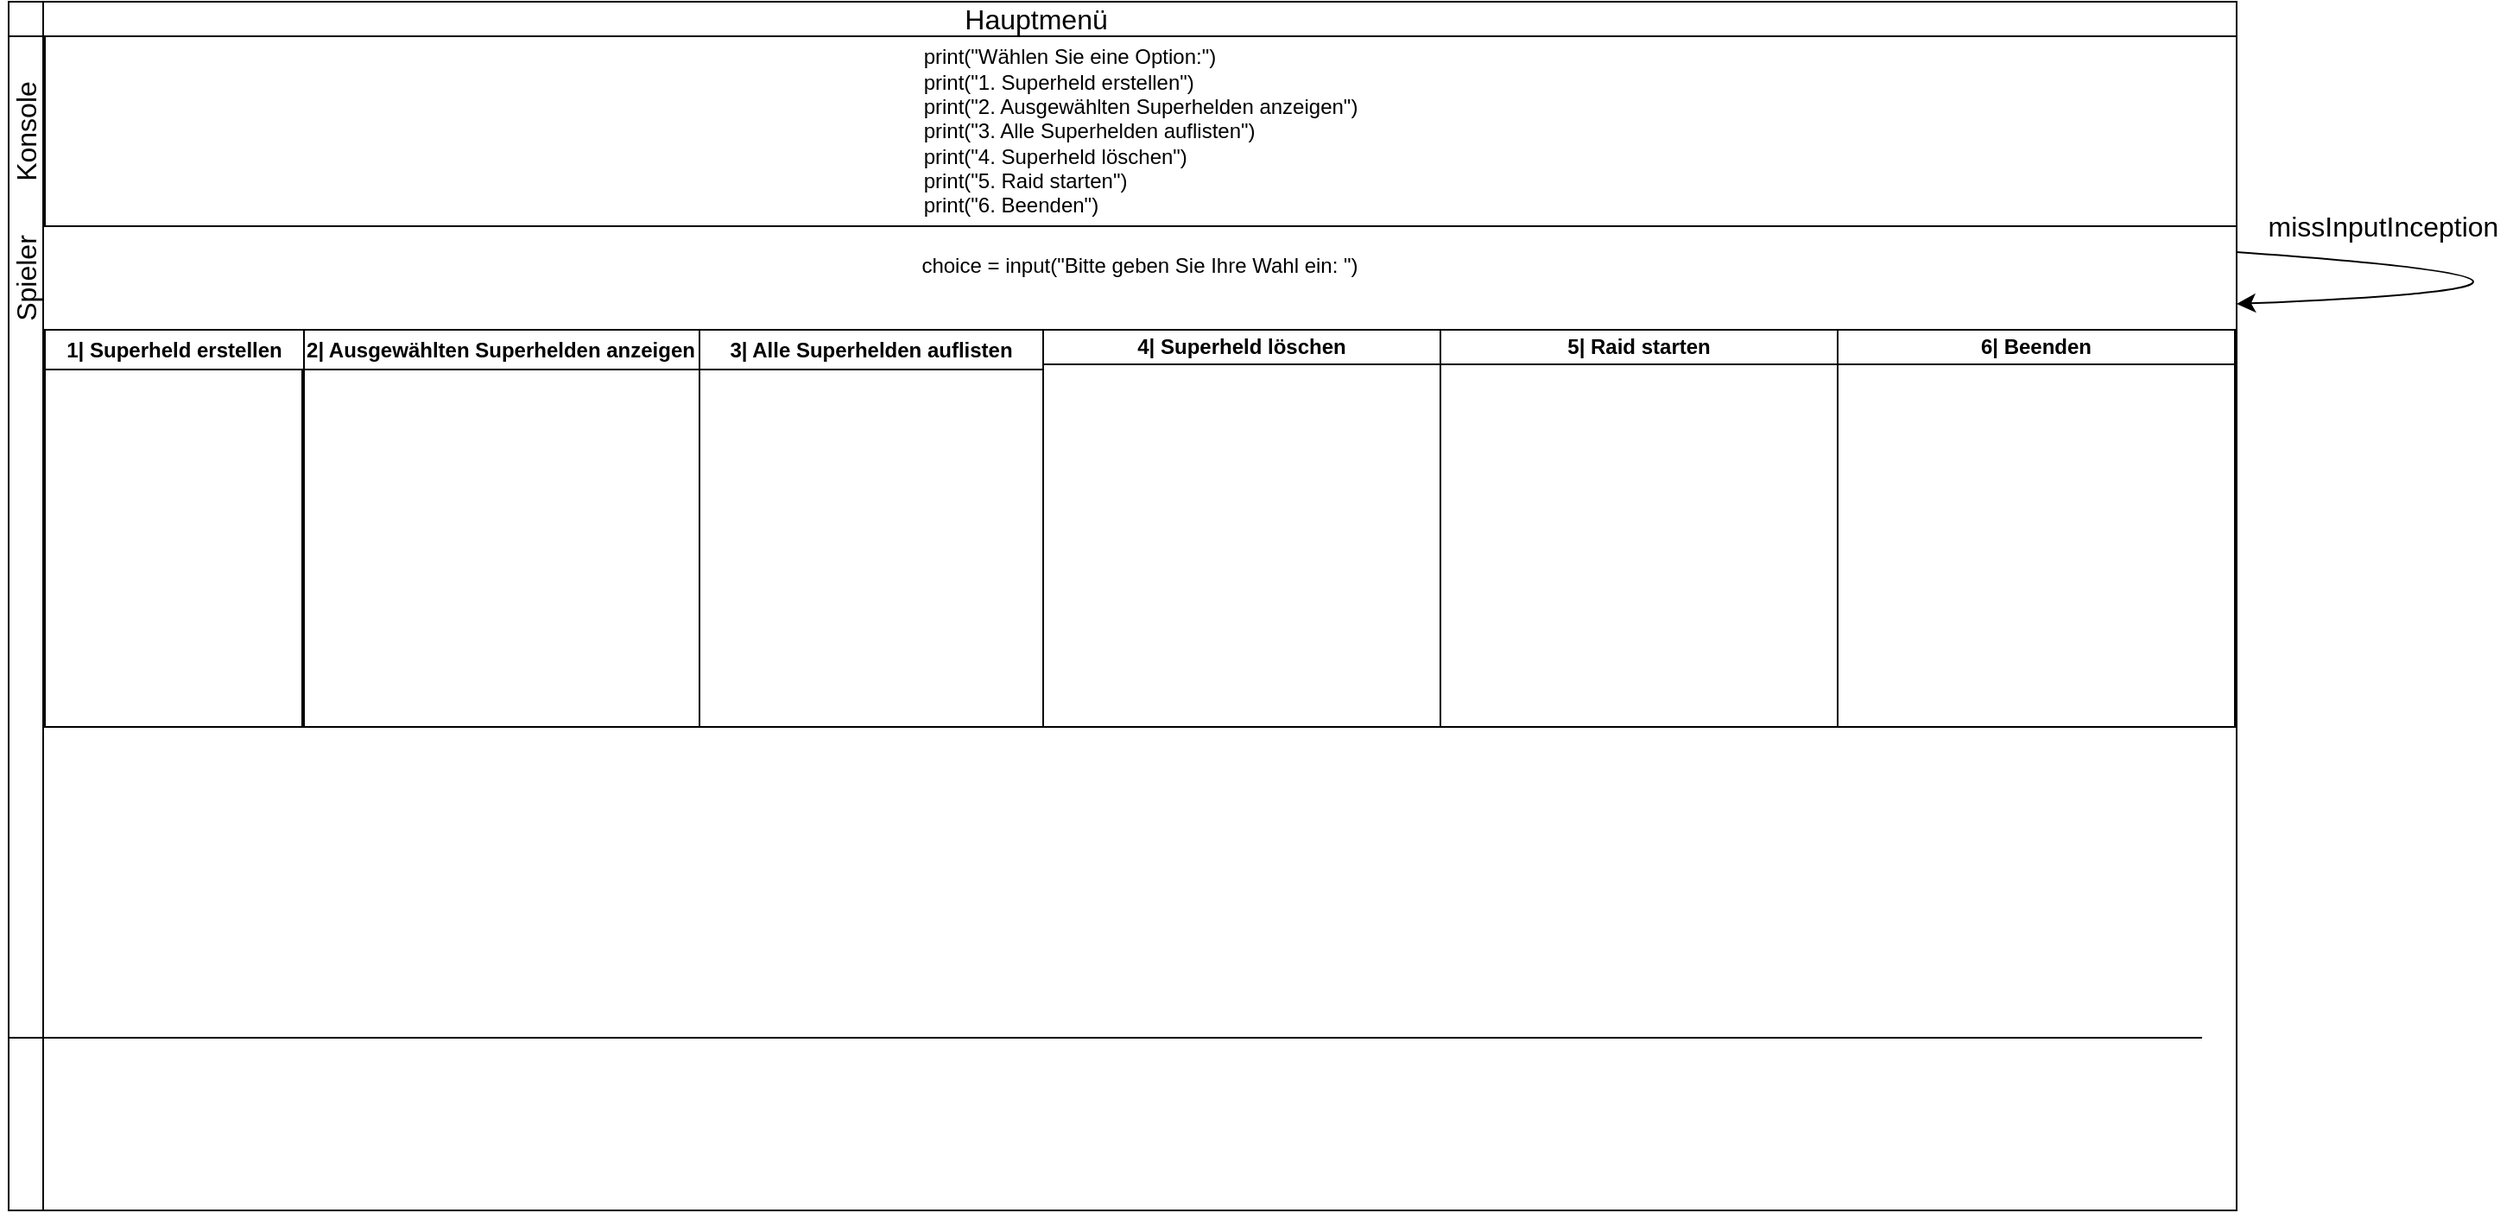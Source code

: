 <mxfile version="25.0.3">
  <diagram id="kgpKYQtTHZ0yAKxKKP6v" name="Page-1">
    <mxGraphModel dx="1823" dy="2314" grid="1" gridSize="10" guides="1" tooltips="1" connect="1" arrows="1" fold="1" page="1" pageScale="1" pageWidth="850" pageHeight="1100" math="0" shadow="0">
      <root>
        <mxCell id="0" />
        <mxCell id="1" parent="0" />
        <mxCell id="sec8ILiSW6V5YE2gVIii-18" value="" style="shape=internalStorage;whiteSpace=wrap;html=1;backgroundOutline=1;" vertex="1" parent="1">
          <mxGeometry x="160" y="10" width="1290" height="700" as="geometry" />
        </mxCell>
        <mxCell id="sec8ILiSW6V5YE2gVIii-19" value="Hauptmenü" style="text;strokeColor=none;fillColor=none;html=1;align=center;verticalAlign=middle;whiteSpace=wrap;rounded=0;fontSize=16;" vertex="1" parent="1">
          <mxGeometry x="670" y="15" width="170" height="10" as="geometry" />
        </mxCell>
        <mxCell id="sec8ILiSW6V5YE2gVIii-20" value="Konsole" style="text;strokeColor=none;fillColor=none;html=1;align=center;verticalAlign=middle;whiteSpace=wrap;rounded=0;fontSize=16;rotation=270;" vertex="1" parent="1">
          <mxGeometry x="140" y="70" width="60" height="30" as="geometry" />
        </mxCell>
        <mxCell id="sec8ILiSW6V5YE2gVIii-25" value="2| Ausgewählten Superhelden anzeigen" style="swimlane;whiteSpace=wrap;html=1;" vertex="1" parent="1">
          <mxGeometry x="330" y="200" width="230" height="230" as="geometry" />
        </mxCell>
        <mxCell id="sec8ILiSW6V5YE2gVIii-26" value="1| Superheld erstellen" style="swimlane;whiteSpace=wrap;html=1;startSize=23;" vertex="1" parent="1">
          <mxGeometry x="181" y="200" width="150" height="230" as="geometry" />
        </mxCell>
        <mxCell id="sec8ILiSW6V5YE2gVIii-27" value="3| Alle Superhelden auflisten" style="swimlane;whiteSpace=wrap;html=1;startSize=23;" vertex="1" parent="1">
          <mxGeometry x="560" y="200" width="199" height="230" as="geometry" />
        </mxCell>
        <mxCell id="sec8ILiSW6V5YE2gVIii-28" value="4| Superheld löschen" style="swimlane;whiteSpace=wrap;html=1;startSize=20;" vertex="1" parent="1">
          <mxGeometry x="759" y="200" width="230" height="230" as="geometry" />
        </mxCell>
        <mxCell id="sec8ILiSW6V5YE2gVIii-29" value="5| Raid starten" style="swimlane;whiteSpace=wrap;html=1;startSize=20;" vertex="1" parent="1">
          <mxGeometry x="989" y="200" width="230" height="230" as="geometry" />
        </mxCell>
        <mxCell id="sec8ILiSW6V5YE2gVIii-30" value="6| Beenden" style="swimlane;whiteSpace=wrap;html=1;startSize=20;" vertex="1" parent="1">
          <mxGeometry x="1219" y="200" width="230" height="230" as="geometry" />
        </mxCell>
        <mxCell id="sec8ILiSW6V5YE2gVIii-33" value="Spieler" style="text;strokeColor=none;fillColor=none;html=1;align=center;verticalAlign=middle;whiteSpace=wrap;rounded=0;fontSize=16;rotation=270;" vertex="1" parent="1">
          <mxGeometry x="140" y="155" width="60" height="30" as="geometry" />
        </mxCell>
        <mxCell id="sec8ILiSW6V5YE2gVIii-37" value="" style="endArrow=none;html=1;rounded=0;fontSize=12;startSize=8;endSize=8;curved=1;entryX=1;entryY=0.5;entryDx=0;entryDy=0;" edge="1" parent="1">
          <mxGeometry width="50" height="50" relative="1" as="geometry">
            <mxPoint x="160" y="610" as="sourcePoint" />
            <mxPoint x="1430" y="610" as="targetPoint" />
          </mxGeometry>
        </mxCell>
        <mxCell id="sec8ILiSW6V5YE2gVIii-41" value="" style="endArrow=none;html=1;rounded=0;fontSize=12;startSize=8;endSize=8;curved=1;" edge="1" parent="1" target="sec8ILiSW6V5YE2gVIii-18">
          <mxGeometry width="50" height="50" relative="1" as="geometry">
            <mxPoint x="160" y="120" as="sourcePoint" />
            <mxPoint x="210" y="70" as="targetPoint" />
          </mxGeometry>
        </mxCell>
        <mxCell id="sec8ILiSW6V5YE2gVIii-56" value="&lt;div style=&quot;text-align: justify;&quot;&gt;&lt;span style=&quot;background-color: initial;&quot; class=&quot;hljs-built_in&quot;&gt;print&lt;/span&gt;&lt;span style=&quot;background-color: initial;&quot;&gt;(&lt;/span&gt;&lt;span style=&quot;background-color: initial;&quot; class=&quot;hljs-string&quot;&gt;&quot;Wählen Sie eine Option:&quot;&lt;/span&gt;&lt;span style=&quot;background-color: initial;&quot;&gt;)&lt;/span&gt;&lt;/div&gt;        &lt;span class=&quot;hljs-built_in&quot;&gt;&lt;div style=&quot;text-align: justify;&quot;&gt;&lt;span style=&quot;background-color: initial;&quot; class=&quot;hljs-built_in&quot;&gt;print&lt;/span&gt;&lt;span style=&quot;background-color: initial;&quot;&gt;(&lt;/span&gt;&lt;span style=&quot;background-color: initial;&quot; class=&quot;hljs-string&quot;&gt;&quot;1. Superheld erstellen&quot;&lt;/span&gt;&lt;span style=&quot;background-color: initial;&quot;&gt;)&lt;/span&gt;&lt;/div&gt;&lt;/span&gt;&lt;div style=&quot;text-align: justify;&quot;&gt;&lt;span style=&quot;background-color: initial;&quot; class=&quot;hljs-built_in&quot;&gt;print&lt;/span&gt;&lt;span style=&quot;background-color: initial;&quot;&gt;(&lt;/span&gt;&lt;span style=&quot;background-color: initial;&quot; class=&quot;hljs-string&quot;&gt;&quot;2. Ausgewählten Superhelden anzeigen&quot;&lt;/span&gt;&lt;span style=&quot;background-color: initial;&quot;&gt;)&lt;/span&gt;&lt;/div&gt;                &lt;span class=&quot;hljs-built_in&quot;&gt;&lt;div style=&quot;text-align: justify;&quot;&gt;&lt;span style=&quot;background-color: initial;&quot; class=&quot;hljs-built_in&quot;&gt;print&lt;/span&gt;&lt;span style=&quot;background-color: initial;&quot;&gt;(&lt;/span&gt;&lt;span style=&quot;background-color: initial;&quot; class=&quot;hljs-string&quot;&gt;&quot;3. Alle Superhelden auflisten&quot;&lt;/span&gt;&lt;span style=&quot;background-color: initial;&quot;&gt;)&lt;/span&gt;&lt;/div&gt;&lt;/span&gt;&lt;div style=&quot;text-align: justify;&quot;&gt;&lt;span style=&quot;background-color: initial;&quot; class=&quot;hljs-built_in&quot;&gt;print&lt;/span&gt;&lt;span style=&quot;background-color: initial;&quot;&gt;(&lt;/span&gt;&lt;span style=&quot;background-color: initial;&quot; class=&quot;hljs-string&quot;&gt;&quot;4. Superheld löschen&quot;&lt;/span&gt;&lt;span style=&quot;background-color: initial;&quot;&gt;)&lt;/span&gt;&lt;/div&gt;                &lt;span class=&quot;hljs-built_in&quot;&gt;&lt;div style=&quot;text-align: justify;&quot;&gt;&lt;span style=&quot;background-color: initial;&quot; class=&quot;hljs-built_in&quot;&gt;print&lt;/span&gt;&lt;span style=&quot;background-color: initial;&quot;&gt;(&lt;/span&gt;&lt;span style=&quot;background-color: initial;&quot; class=&quot;hljs-string&quot;&gt;&quot;5. Raid starten&quot;&lt;/span&gt;&lt;span style=&quot;background-color: initial;&quot;&gt;)&lt;/span&gt;&lt;/div&gt;&lt;/span&gt;&lt;div style=&quot;text-align: justify;&quot;&gt;&lt;span style=&quot;background-color: initial;&quot; class=&quot;hljs-built_in&quot;&gt;print&lt;/span&gt;&lt;span style=&quot;background-color: initial;&quot;&gt;(&lt;/span&gt;&lt;span style=&quot;background-color: initial;&quot; class=&quot;hljs-string&quot;&gt;&quot;6. Beenden&quot;&lt;/span&gt;&lt;span style=&quot;background-color: initial;&quot;&gt;)&lt;/span&gt;&lt;/div&gt;        " style="rounded=0;whiteSpace=wrap;html=1;" vertex="1" parent="1">
          <mxGeometry x="181" y="30" width="1269" height="110" as="geometry" />
        </mxCell>
        <mxCell id="sec8ILiSW6V5YE2gVIii-70" value="&#xa;choice = &lt;span class=&quot;hljs-built_in&quot;&gt;input&lt;/span&gt;(&lt;span class=&quot;hljs-string&quot;&gt;&quot;Bitte geben Sie Ihre Wahl ein: &quot;&lt;/span&gt;)&#xa;&#xa;" style="rounded=0;whiteSpace=wrap;html=1;" vertex="1" parent="1">
          <mxGeometry x="180" y="140" width="1270" height="60" as="geometry" />
        </mxCell>
        <mxCell id="sec8ILiSW6V5YE2gVIii-83" value="" style="endArrow=classic;html=1;rounded=0;fontSize=12;startSize=8;endSize=8;curved=1;entryX=1;entryY=0.75;entryDx=0;entryDy=0;exitX=1;exitY=0.25;exitDx=0;exitDy=0;" edge="1" parent="1" source="sec8ILiSW6V5YE2gVIii-70" target="sec8ILiSW6V5YE2gVIii-70">
          <mxGeometry width="50" height="50" relative="1" as="geometry">
            <mxPoint x="1450" y="100" as="sourcePoint" />
            <mxPoint x="1452.58" y="194.8" as="targetPoint" />
            <Array as="points">
              <mxPoint x="1720" y="174" />
            </Array>
          </mxGeometry>
        </mxCell>
        <mxCell id="sec8ILiSW6V5YE2gVIii-88" value="missInputInception" style="text;strokeColor=none;fillColor=none;html=1;align=center;verticalAlign=middle;whiteSpace=wrap;rounded=0;fontSize=16;" vertex="1" parent="1">
          <mxGeometry x="1500" y="125" width="70" height="30" as="geometry" />
        </mxCell>
      </root>
    </mxGraphModel>
  </diagram>
</mxfile>
